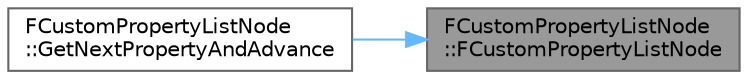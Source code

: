 digraph "FCustomPropertyListNode::FCustomPropertyListNode"
{
 // INTERACTIVE_SVG=YES
 // LATEX_PDF_SIZE
  bgcolor="transparent";
  edge [fontname=Helvetica,fontsize=10,labelfontname=Helvetica,labelfontsize=10];
  node [fontname=Helvetica,fontsize=10,shape=box,height=0.2,width=0.4];
  rankdir="RL";
  Node1 [id="Node000001",label="FCustomPropertyListNode\l::FCustomPropertyListNode",height=0.2,width=0.4,color="gray40", fillcolor="grey60", style="filled", fontcolor="black",tooltip="Default constructor."];
  Node1 -> Node2 [id="edge1_Node000001_Node000002",dir="back",color="steelblue1",style="solid",tooltip=" "];
  Node2 [id="Node000002",label="FCustomPropertyListNode\l::GetNextPropertyAndAdvance",height=0.2,width=0.4,color="grey40", fillcolor="white", style="filled",URL="$db/d83/structFCustomPropertyListNode.html#af40d874ec372d6bc9decdc3d6e5a1d66",tooltip="Convenience method to return the next property in the list and advance the given ptr."];
}

